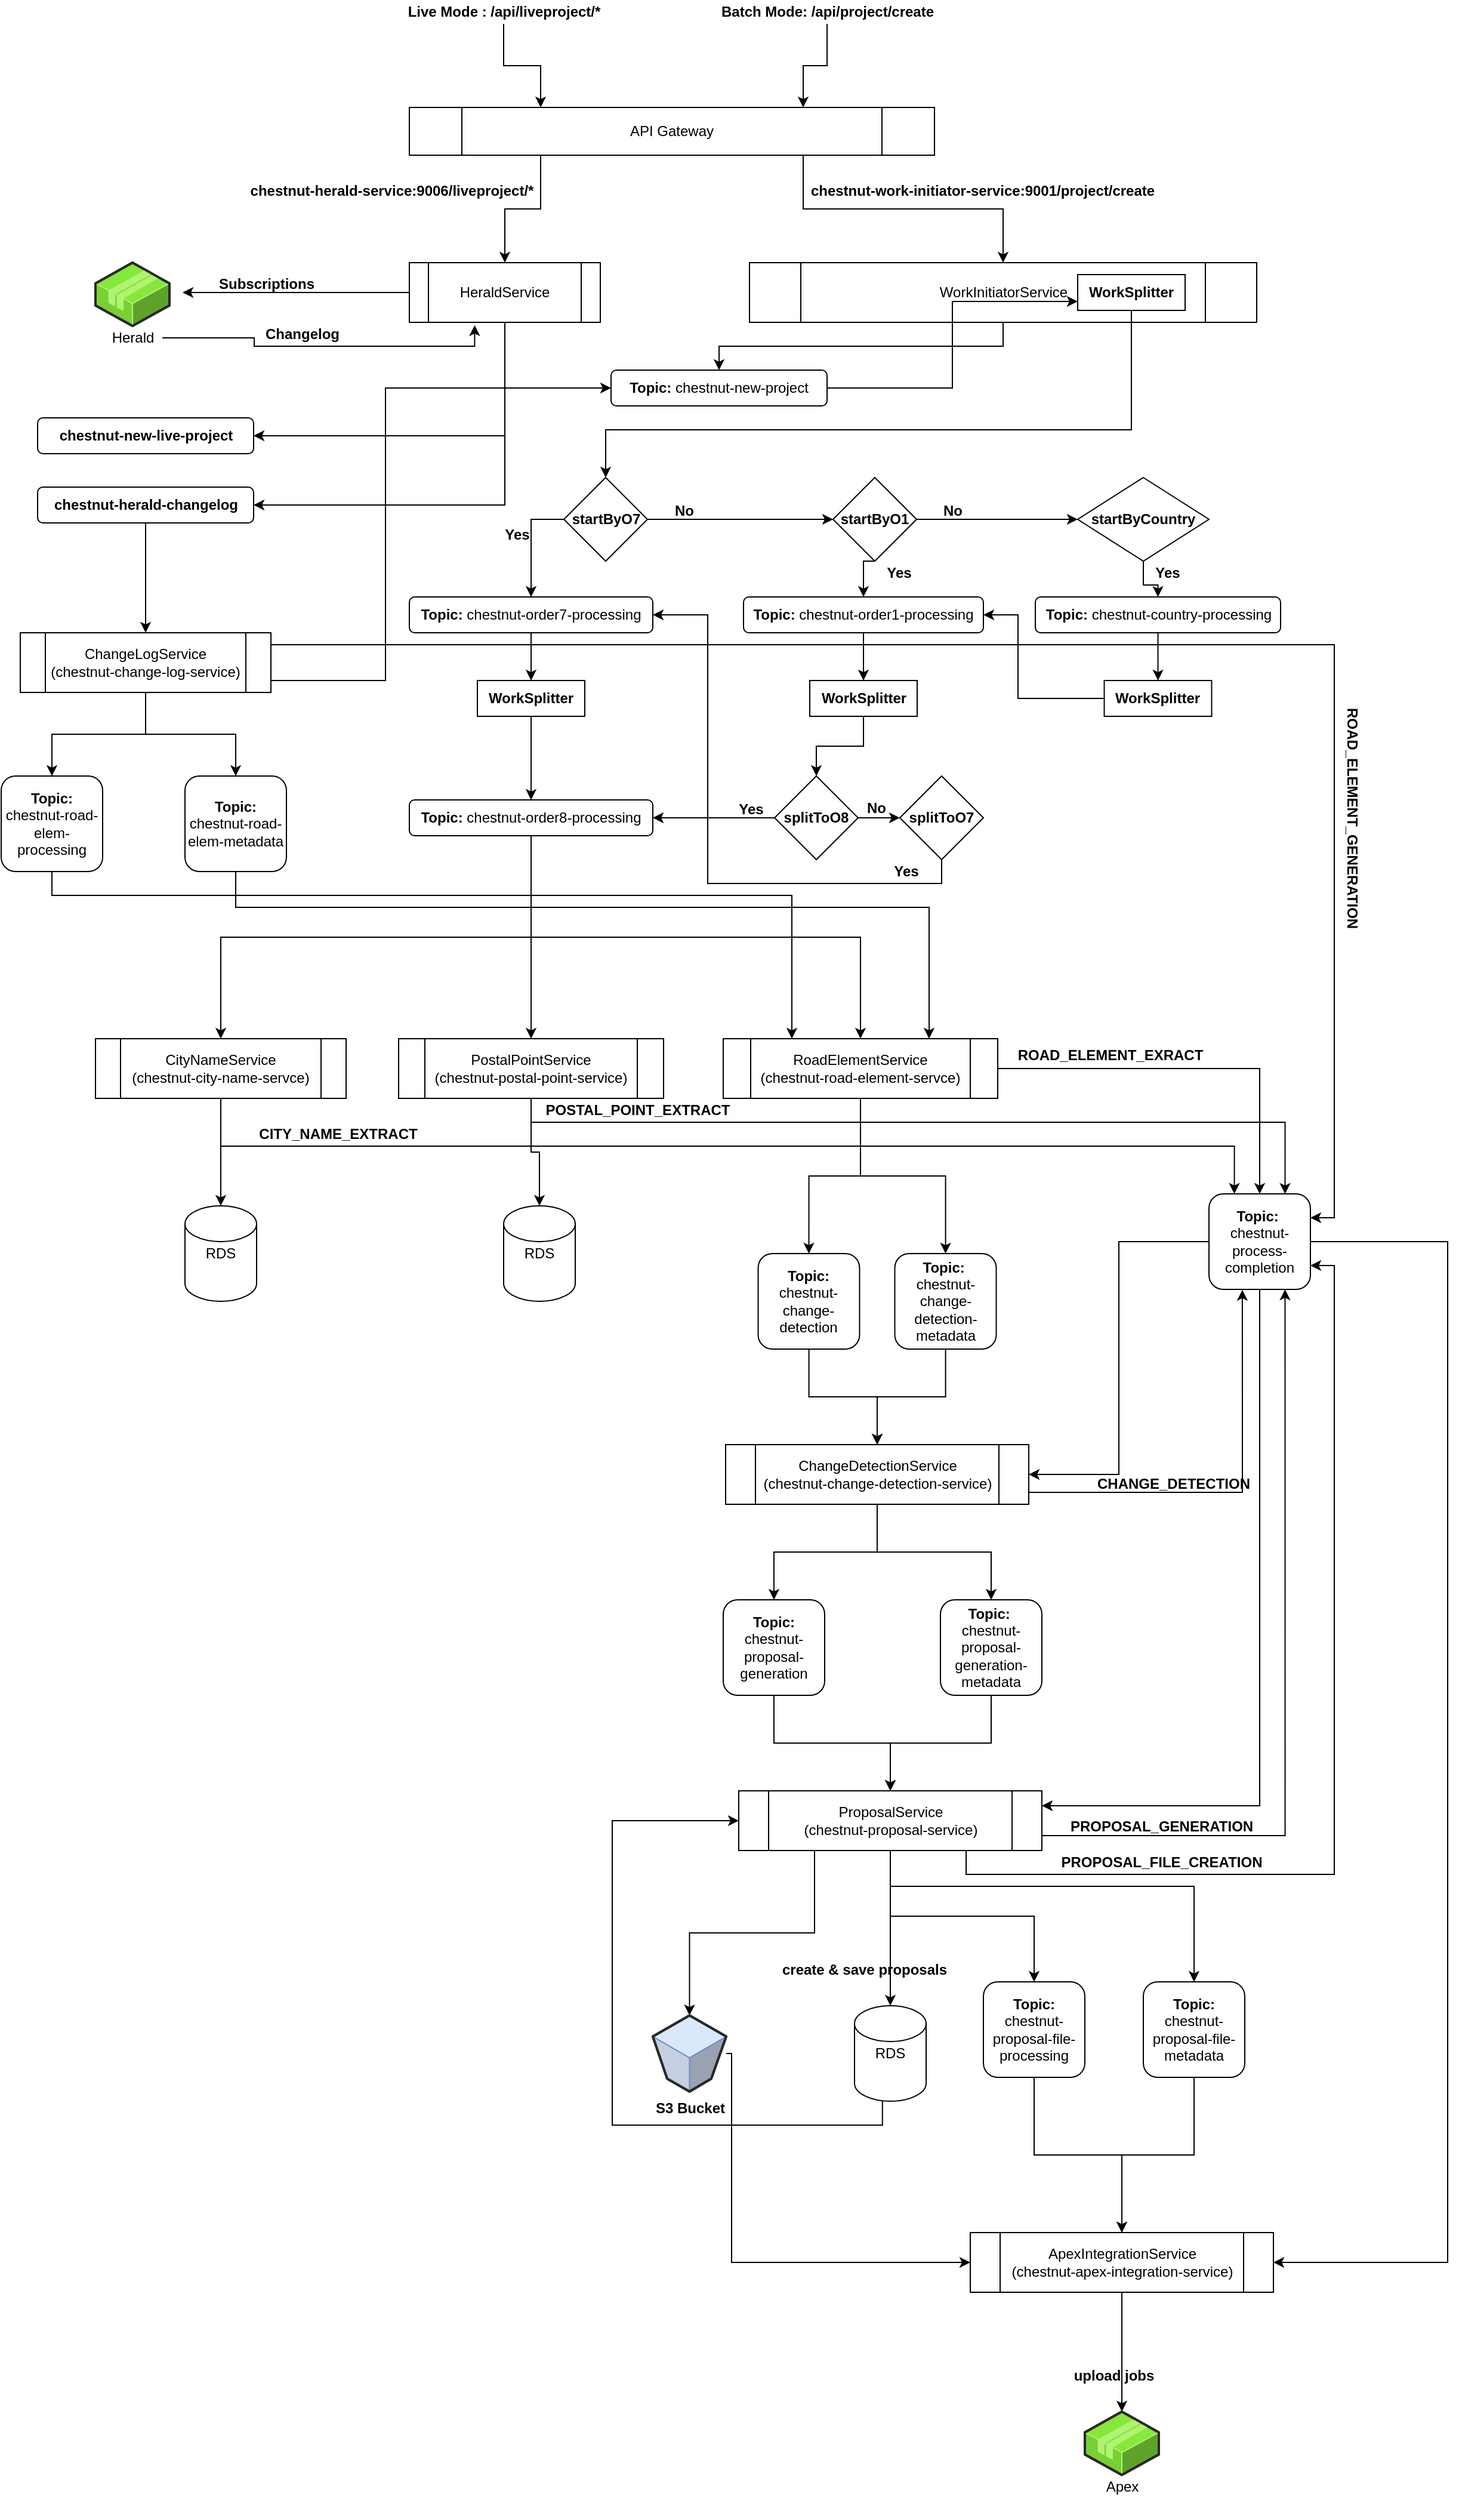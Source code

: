 <mxfile version="13.5.7" type="device"><diagram name="Page-1" id="5f0bae14-7c28-e335-631c-24af17079c00"><mxGraphModel dx="1038" dy="607" grid="1" gridSize="10" guides="1" tooltips="1" connect="1" arrows="1" fold="1" page="1" pageScale="1" pageWidth="1100" pageHeight="850" math="0" shadow="0"><root><mxCell id="0"/><mxCell id="1" parent="0"/><mxCell id="azd0sKbNdrtDORve2THm-22" style="edgeStyle=orthogonalEdgeStyle;rounded=0;orthogonalLoop=1;jettySize=auto;html=1;exitX=0.25;exitY=1;exitDx=0;exitDy=0;" edge="1" parent="1" source="azd0sKbNdrtDORve2THm-1" target="azd0sKbNdrtDORve2THm-17"><mxGeometry relative="1" as="geometry"/></mxCell><mxCell id="azd0sKbNdrtDORve2THm-23" style="edgeStyle=orthogonalEdgeStyle;rounded=0;orthogonalLoop=1;jettySize=auto;html=1;exitX=0.75;exitY=1;exitDx=0;exitDy=0;entryX=0.5;entryY=0;entryDx=0;entryDy=0;" edge="1" parent="1" source="azd0sKbNdrtDORve2THm-1" target="azd0sKbNdrtDORve2THm-16"><mxGeometry relative="1" as="geometry"/></mxCell><mxCell id="azd0sKbNdrtDORve2THm-1" value="API Gateway" style="shape=process;whiteSpace=wrap;html=1;backgroundOutline=1;" vertex="1" parent="1"><mxGeometry x="360" y="110" width="440" height="40" as="geometry"/></mxCell><mxCell id="azd0sKbNdrtDORve2THm-24" style="edgeStyle=orthogonalEdgeStyle;rounded=0;orthogonalLoop=1;jettySize=auto;html=1;entryX=0.75;entryY=0;entryDx=0;entryDy=0;" edge="1" parent="1" source="azd0sKbNdrtDORve2THm-14" target="azd0sKbNdrtDORve2THm-1"><mxGeometry relative="1" as="geometry"/></mxCell><mxCell id="azd0sKbNdrtDORve2THm-14" value="&lt;b&gt;Batch Mode: /api/project/create&lt;/b&gt;" style="text;html=1;align=center;verticalAlign=middle;resizable=0;points=[];autosize=1;" vertex="1" parent="1"><mxGeometry x="615" y="20" width="190" height="20" as="geometry"/></mxCell><mxCell id="azd0sKbNdrtDORve2THm-25" style="edgeStyle=orthogonalEdgeStyle;rounded=0;orthogonalLoop=1;jettySize=auto;html=1;entryX=0.25;entryY=0;entryDx=0;entryDy=0;" edge="1" parent="1" source="azd0sKbNdrtDORve2THm-15" target="azd0sKbNdrtDORve2THm-1"><mxGeometry relative="1" as="geometry"/></mxCell><mxCell id="azd0sKbNdrtDORve2THm-15" value="&lt;b&gt;Live Mode : /api/liveproject/*&lt;/b&gt;" style="text;html=1;align=center;verticalAlign=middle;resizable=0;points=[];autosize=1;" vertex="1" parent="1"><mxGeometry x="349" y="20" width="180" height="20" as="geometry"/></mxCell><mxCell id="azd0sKbNdrtDORve2THm-53" style="edgeStyle=orthogonalEdgeStyle;rounded=0;orthogonalLoop=1;jettySize=auto;html=1;exitX=0.5;exitY=1;exitDx=0;exitDy=0;entryX=0.5;entryY=0;entryDx=0;entryDy=0;" edge="1" parent="1" source="azd0sKbNdrtDORve2THm-16" target="azd0sKbNdrtDORve2THm-48"><mxGeometry relative="1" as="geometry"/></mxCell><mxCell id="azd0sKbNdrtDORve2THm-16" value="WorkInitiatorService" style="shape=process;whiteSpace=wrap;html=1;backgroundOutline=1;" vertex="1" parent="1"><mxGeometry x="645" y="240" width="425" height="50" as="geometry"/></mxCell><mxCell id="azd0sKbNdrtDORve2THm-44" style="edgeStyle=orthogonalEdgeStyle;rounded=0;orthogonalLoop=1;jettySize=auto;html=1;exitX=0.5;exitY=1;exitDx=0;exitDy=0;entryX=1;entryY=0.5;entryDx=0;entryDy=0;" edge="1" parent="1" source="azd0sKbNdrtDORve2THm-17" target="azd0sKbNdrtDORve2THm-43"><mxGeometry relative="1" as="geometry"/></mxCell><mxCell id="azd0sKbNdrtDORve2THm-51" style="edgeStyle=orthogonalEdgeStyle;rounded=0;orthogonalLoop=1;jettySize=auto;html=1;exitX=0.5;exitY=1;exitDx=0;exitDy=0;entryX=1;entryY=0.5;entryDx=0;entryDy=0;" edge="1" parent="1" source="azd0sKbNdrtDORve2THm-17" target="azd0sKbNdrtDORve2THm-49"><mxGeometry relative="1" as="geometry"/></mxCell><mxCell id="azd0sKbNdrtDORve2THm-196" style="edgeStyle=orthogonalEdgeStyle;curved=0;rounded=0;sketch=0;orthogonalLoop=1;jettySize=auto;html=1;" edge="1" parent="1" source="azd0sKbNdrtDORve2THm-17"><mxGeometry relative="1" as="geometry"><mxPoint x="170" y="265" as="targetPoint"/></mxGeometry></mxCell><mxCell id="azd0sKbNdrtDORve2THm-17" value="HeraldService" style="shape=process;whiteSpace=wrap;html=1;backgroundOutline=1;" vertex="1" parent="1"><mxGeometry x="360" y="240" width="160" height="50" as="geometry"/></mxCell><mxCell id="azd0sKbNdrtDORve2THm-26" value="&lt;b&gt;chestnut-herald-service:9006/liveproject/*&lt;/b&gt;" style="text;html=1;align=center;verticalAlign=middle;resizable=0;points=[];autosize=1;" vertex="1" parent="1"><mxGeometry x="220" y="170" width="250" height="20" as="geometry"/></mxCell><mxCell id="azd0sKbNdrtDORve2THm-27" value="&lt;b&gt;chestnut-work-initiator-service:9001/project/create&lt;/b&gt;" style="text;html=1;align=center;verticalAlign=middle;resizable=0;points=[];autosize=1;" vertex="1" parent="1"><mxGeometry x="690" y="170" width="300" height="20" as="geometry"/></mxCell><mxCell id="azd0sKbNdrtDORve2THm-100" value="" style="edgeStyle=orthogonalEdgeStyle;rounded=0;orthogonalLoop=1;jettySize=auto;html=1;" edge="1" parent="1" source="azd0sKbNdrtDORve2THm-29" target="azd0sKbNdrtDORve2THm-99"><mxGeometry relative="1" as="geometry"/></mxCell><mxCell id="azd0sKbNdrtDORve2THm-29" value="&lt;b&gt;Topic:&amp;nbsp;&lt;/b&gt;chestnut-country-processing" style="rounded=1;whiteSpace=wrap;html=1;" vertex="1" parent="1"><mxGeometry x="884.5" y="520" width="205.5" height="30" as="geometry"/></mxCell><mxCell id="azd0sKbNdrtDORve2THm-96" value="" style="edgeStyle=orthogonalEdgeStyle;rounded=0;orthogonalLoop=1;jettySize=auto;html=1;" edge="1" parent="1" source="azd0sKbNdrtDORve2THm-35" target="azd0sKbNdrtDORve2THm-95"><mxGeometry relative="1" as="geometry"/></mxCell><mxCell id="azd0sKbNdrtDORve2THm-35" value="&lt;b&gt;Topic: &lt;/b&gt;chestnut-order1-processing" style="rounded=1;whiteSpace=wrap;html=1;" vertex="1" parent="1"><mxGeometry x="640" y="520" width="201" height="30" as="geometry"/></mxCell><mxCell id="azd0sKbNdrtDORve2THm-81" value="" style="edgeStyle=orthogonalEdgeStyle;rounded=0;orthogonalLoop=1;jettySize=auto;html=1;" edge="1" parent="1" source="azd0sKbNdrtDORve2THm-36" target="azd0sKbNdrtDORve2THm-80"><mxGeometry relative="1" as="geometry"/></mxCell><mxCell id="azd0sKbNdrtDORve2THm-36" value="&lt;b&gt;Topic: &lt;/b&gt;chestnut-order7-processing" style="rounded=1;whiteSpace=wrap;html=1;" vertex="1" parent="1"><mxGeometry x="360" y="520" width="204" height="30" as="geometry"/></mxCell><mxCell id="azd0sKbNdrtDORve2THm-111" style="edgeStyle=orthogonalEdgeStyle;rounded=0;orthogonalLoop=1;jettySize=auto;html=1;" edge="1" parent="1" source="azd0sKbNdrtDORve2THm-38" target="azd0sKbNdrtDORve2THm-103"><mxGeometry relative="1" as="geometry"/></mxCell><mxCell id="azd0sKbNdrtDORve2THm-112" style="edgeStyle=orthogonalEdgeStyle;rounded=0;orthogonalLoop=1;jettySize=auto;html=1;exitX=0.5;exitY=1;exitDx=0;exitDy=0;" edge="1" parent="1" source="azd0sKbNdrtDORve2THm-38" target="azd0sKbNdrtDORve2THm-104"><mxGeometry relative="1" as="geometry"/></mxCell><mxCell id="azd0sKbNdrtDORve2THm-113" style="edgeStyle=orthogonalEdgeStyle;rounded=0;orthogonalLoop=1;jettySize=auto;html=1;exitX=0.5;exitY=1;exitDx=0;exitDy=0;" edge="1" parent="1" source="azd0sKbNdrtDORve2THm-38" target="azd0sKbNdrtDORve2THm-102"><mxGeometry relative="1" as="geometry"/></mxCell><mxCell id="azd0sKbNdrtDORve2THm-38" value="&lt;b&gt;Topic:&amp;nbsp;&lt;/b&gt;chestnut-order8-processing" style="rounded=1;whiteSpace=wrap;html=1;" vertex="1" parent="1"><mxGeometry x="360" y="690" width="204" height="30" as="geometry"/></mxCell><mxCell id="azd0sKbNdrtDORve2THm-201" style="edgeStyle=orthogonalEdgeStyle;curved=0;rounded=0;sketch=0;orthogonalLoop=1;jettySize=auto;html=1;entryX=0.5;entryY=0;entryDx=0;entryDy=0;" edge="1" parent="1" source="azd0sKbNdrtDORve2THm-43" target="azd0sKbNdrtDORve2THm-200"><mxGeometry relative="1" as="geometry"/></mxCell><mxCell id="azd0sKbNdrtDORve2THm-43" value="&lt;b&gt;chestnut-herald-changelog&lt;/b&gt;" style="rounded=1;whiteSpace=wrap;html=1;" vertex="1" parent="1"><mxGeometry x="48.5" y="428" width="181" height="30" as="geometry"/></mxCell><mxCell id="azd0sKbNdrtDORve2THm-59" style="edgeStyle=orthogonalEdgeStyle;rounded=0;orthogonalLoop=1;jettySize=auto;html=1;entryX=0;entryY=0.75;entryDx=0;entryDy=0;" edge="1" parent="1" source="azd0sKbNdrtDORve2THm-48" target="azd0sKbNdrtDORve2THm-58"><mxGeometry relative="1" as="geometry"/></mxCell><mxCell id="azd0sKbNdrtDORve2THm-48" value="&lt;b&gt;Topic:&lt;/b&gt; chestnut-new-project" style="rounded=1;whiteSpace=wrap;html=1;" vertex="1" parent="1"><mxGeometry x="529" y="330" width="181" height="30" as="geometry"/></mxCell><mxCell id="azd0sKbNdrtDORve2THm-49" value="&lt;b&gt;chestnut-new-live-project&lt;/b&gt;" style="rounded=1;whiteSpace=wrap;html=1;" vertex="1" parent="1"><mxGeometry x="48.5" y="370" width="181" height="30" as="geometry"/></mxCell><mxCell id="azd0sKbNdrtDORve2THm-66" style="edgeStyle=orthogonalEdgeStyle;rounded=0;orthogonalLoop=1;jettySize=auto;html=1;exitX=0.5;exitY=1;exitDx=0;exitDy=0;entryX=0.5;entryY=0;entryDx=0;entryDy=0;" edge="1" parent="1" source="azd0sKbNdrtDORve2THm-58" target="azd0sKbNdrtDORve2THm-60"><mxGeometry relative="1" as="geometry"><Array as="points"><mxPoint x="965" y="380"/><mxPoint x="525" y="380"/></Array></mxGeometry></mxCell><mxCell id="azd0sKbNdrtDORve2THm-58" value="&lt;b&gt;WorkSplitter&lt;/b&gt;" style="rounded=0;whiteSpace=wrap;html=1;" vertex="1" parent="1"><mxGeometry x="920" y="250" width="90" height="30" as="geometry"/></mxCell><mxCell id="azd0sKbNdrtDORve2THm-69" style="edgeStyle=orthogonalEdgeStyle;rounded=0;orthogonalLoop=1;jettySize=auto;html=1;entryX=0;entryY=0.5;entryDx=0;entryDy=0;" edge="1" parent="1" source="azd0sKbNdrtDORve2THm-60" target="azd0sKbNdrtDORve2THm-63"><mxGeometry relative="1" as="geometry"/></mxCell><mxCell id="azd0sKbNdrtDORve2THm-110" style="edgeStyle=orthogonalEdgeStyle;rounded=0;orthogonalLoop=1;jettySize=auto;html=1;exitX=0;exitY=0.5;exitDx=0;exitDy=0;" edge="1" parent="1" source="azd0sKbNdrtDORve2THm-60" target="azd0sKbNdrtDORve2THm-36"><mxGeometry relative="1" as="geometry"/></mxCell><mxCell id="azd0sKbNdrtDORve2THm-60" value="&lt;b&gt;startByO7&lt;/b&gt;" style="rhombus;whiteSpace=wrap;html=1;" vertex="1" parent="1"><mxGeometry x="489.5" y="420" width="70" height="70" as="geometry"/></mxCell><mxCell id="azd0sKbNdrtDORve2THm-70" style="edgeStyle=orthogonalEdgeStyle;rounded=0;orthogonalLoop=1;jettySize=auto;html=1;" edge="1" parent="1" source="azd0sKbNdrtDORve2THm-63" target="azd0sKbNdrtDORve2THm-64"><mxGeometry relative="1" as="geometry"/></mxCell><mxCell id="azd0sKbNdrtDORve2THm-71" style="edgeStyle=orthogonalEdgeStyle;rounded=0;orthogonalLoop=1;jettySize=auto;html=1;exitX=0.5;exitY=1;exitDx=0;exitDy=0;entryX=0.5;entryY=0;entryDx=0;entryDy=0;" edge="1" parent="1" source="azd0sKbNdrtDORve2THm-63" target="azd0sKbNdrtDORve2THm-35"><mxGeometry relative="1" as="geometry"/></mxCell><mxCell id="azd0sKbNdrtDORve2THm-63" value="&lt;b&gt;startByO1&lt;/b&gt;" style="rhombus;whiteSpace=wrap;html=1;" vertex="1" parent="1"><mxGeometry x="715" y="420" width="70" height="70" as="geometry"/></mxCell><mxCell id="azd0sKbNdrtDORve2THm-72" value="" style="edgeStyle=orthogonalEdgeStyle;rounded=0;orthogonalLoop=1;jettySize=auto;html=1;" edge="1" parent="1" source="azd0sKbNdrtDORve2THm-64" target="azd0sKbNdrtDORve2THm-29"><mxGeometry relative="1" as="geometry"/></mxCell><mxCell id="azd0sKbNdrtDORve2THm-64" value="&lt;b&gt;startByCountry&lt;/b&gt;" style="rhombus;whiteSpace=wrap;html=1;" vertex="1" parent="1"><mxGeometry x="920" y="420" width="110" height="70" as="geometry"/></mxCell><mxCell id="azd0sKbNdrtDORve2THm-73" value="&lt;b&gt;No&lt;/b&gt;" style="text;html=1;align=center;verticalAlign=middle;resizable=0;points=[];autosize=1;" vertex="1" parent="1"><mxGeometry x="575" y="438" width="30" height="20" as="geometry"/></mxCell><mxCell id="azd0sKbNdrtDORve2THm-74" value="&lt;b&gt;No&lt;/b&gt;" style="text;html=1;align=center;verticalAlign=middle;resizable=0;points=[];autosize=1;" vertex="1" parent="1"><mxGeometry x="800" y="438" width="30" height="20" as="geometry"/></mxCell><mxCell id="azd0sKbNdrtDORve2THm-75" value="&lt;b&gt;Yes&lt;/b&gt;" style="text;html=1;align=center;verticalAlign=middle;resizable=0;points=[];autosize=1;" vertex="1" parent="1"><mxGeometry x="430" y="458" width="40" height="20" as="geometry"/></mxCell><mxCell id="azd0sKbNdrtDORve2THm-76" value="&lt;b&gt;Yes&lt;/b&gt;" style="text;html=1;align=center;verticalAlign=middle;resizable=0;points=[];autosize=1;" vertex="1" parent="1"><mxGeometry x="750" y="490" width="40" height="20" as="geometry"/></mxCell><mxCell id="azd0sKbNdrtDORve2THm-77" value="&lt;b&gt;Yes&lt;/b&gt;" style="text;html=1;align=center;verticalAlign=middle;resizable=0;points=[];autosize=1;" vertex="1" parent="1"><mxGeometry x="975" y="490" width="40" height="20" as="geometry"/></mxCell><mxCell id="azd0sKbNdrtDORve2THm-82" value="" style="edgeStyle=orthogonalEdgeStyle;rounded=0;orthogonalLoop=1;jettySize=auto;html=1;" edge="1" parent="1" source="azd0sKbNdrtDORve2THm-80" target="azd0sKbNdrtDORve2THm-38"><mxGeometry relative="1" as="geometry"/></mxCell><mxCell id="azd0sKbNdrtDORve2THm-80" value="&lt;b&gt;WorkSplitter&lt;/b&gt;" style="rounded=0;whiteSpace=wrap;html=1;" vertex="1" parent="1"><mxGeometry x="417" y="590" width="90" height="30" as="geometry"/></mxCell><mxCell id="azd0sKbNdrtDORve2THm-87" value="" style="edgeStyle=orthogonalEdgeStyle;rounded=0;orthogonalLoop=1;jettySize=auto;html=1;" edge="1" parent="1" source="azd0sKbNdrtDORve2THm-83" target="azd0sKbNdrtDORve2THm-86"><mxGeometry relative="1" as="geometry"/></mxCell><mxCell id="azd0sKbNdrtDORve2THm-89" style="edgeStyle=orthogonalEdgeStyle;rounded=0;orthogonalLoop=1;jettySize=auto;html=1;entryX=1;entryY=0.5;entryDx=0;entryDy=0;" edge="1" parent="1" source="azd0sKbNdrtDORve2THm-83" target="azd0sKbNdrtDORve2THm-38"><mxGeometry relative="1" as="geometry"/></mxCell><mxCell id="azd0sKbNdrtDORve2THm-83" value="&lt;b&gt;splitToO8&lt;/b&gt;" style="rhombus;whiteSpace=wrap;html=1;" vertex="1" parent="1"><mxGeometry x="666" y="670" width="70" height="70" as="geometry"/></mxCell><mxCell id="azd0sKbNdrtDORve2THm-90" style="edgeStyle=orthogonalEdgeStyle;rounded=0;orthogonalLoop=1;jettySize=auto;html=1;entryX=1;entryY=0.5;entryDx=0;entryDy=0;" edge="1" parent="1" source="azd0sKbNdrtDORve2THm-86" target="azd0sKbNdrtDORve2THm-36"><mxGeometry relative="1" as="geometry"><Array as="points"><mxPoint x="806" y="760"/><mxPoint x="610" y="760"/><mxPoint x="610" y="535"/></Array></mxGeometry></mxCell><mxCell id="azd0sKbNdrtDORve2THm-86" value="&lt;b&gt;splitToO7&lt;/b&gt;" style="rhombus;whiteSpace=wrap;html=1;" vertex="1" parent="1"><mxGeometry x="771" y="670" width="70" height="70" as="geometry"/></mxCell><mxCell id="azd0sKbNdrtDORve2THm-91" value="&lt;b&gt;Yes&lt;/b&gt;" style="text;html=1;align=center;verticalAlign=middle;resizable=0;points=[];autosize=1;" vertex="1" parent="1"><mxGeometry x="626" y="688" width="40" height="20" as="geometry"/></mxCell><mxCell id="azd0sKbNdrtDORve2THm-93" value="&lt;b&gt;No&lt;/b&gt;" style="text;html=1;align=center;verticalAlign=middle;resizable=0;points=[];autosize=1;" vertex="1" parent="1"><mxGeometry x="736" y="687" width="30" height="20" as="geometry"/></mxCell><mxCell id="azd0sKbNdrtDORve2THm-94" value="&lt;b&gt;Yes&lt;/b&gt;" style="text;html=1;align=center;verticalAlign=middle;resizable=0;points=[];autosize=1;" vertex="1" parent="1"><mxGeometry x="756" y="740" width="40" height="20" as="geometry"/></mxCell><mxCell id="azd0sKbNdrtDORve2THm-98" style="edgeStyle=orthogonalEdgeStyle;rounded=0;orthogonalLoop=1;jettySize=auto;html=1;exitX=0.5;exitY=1;exitDx=0;exitDy=0;entryX=0.5;entryY=0;entryDx=0;entryDy=0;" edge="1" parent="1" source="azd0sKbNdrtDORve2THm-95" target="azd0sKbNdrtDORve2THm-83"><mxGeometry relative="1" as="geometry"/></mxCell><mxCell id="azd0sKbNdrtDORve2THm-95" value="&lt;b&gt;WorkSplitter&lt;/b&gt;" style="rounded=0;whiteSpace=wrap;html=1;" vertex="1" parent="1"><mxGeometry x="695.5" y="590" width="90" height="30" as="geometry"/></mxCell><mxCell id="azd0sKbNdrtDORve2THm-101" style="edgeStyle=orthogonalEdgeStyle;rounded=0;orthogonalLoop=1;jettySize=auto;html=1;entryX=1;entryY=0.5;entryDx=0;entryDy=0;" edge="1" parent="1" source="azd0sKbNdrtDORve2THm-99" target="azd0sKbNdrtDORve2THm-35"><mxGeometry relative="1" as="geometry"><Array as="points"><mxPoint x="870" y="605"/><mxPoint x="870" y="535"/></Array></mxGeometry></mxCell><mxCell id="azd0sKbNdrtDORve2THm-99" value="&lt;b&gt;WorkSplitter&lt;/b&gt;" style="rounded=0;whiteSpace=wrap;html=1;" vertex="1" parent="1"><mxGeometry x="942.25" y="590" width="90" height="30" as="geometry"/></mxCell><mxCell id="azd0sKbNdrtDORve2THm-157" style="edgeStyle=orthogonalEdgeStyle;rounded=0;orthogonalLoop=1;jettySize=auto;html=1;entryX=0.25;entryY=0;entryDx=0;entryDy=0;" edge="1" parent="1" source="azd0sKbNdrtDORve2THm-102" target="azd0sKbNdrtDORve2THm-118"><mxGeometry relative="1" as="geometry"><Array as="points"><mxPoint x="202" y="980"/><mxPoint x="1051" y="980"/></Array></mxGeometry></mxCell><mxCell id="azd0sKbNdrtDORve2THm-159" style="edgeStyle=orthogonalEdgeStyle;rounded=0;orthogonalLoop=1;jettySize=auto;html=1;" edge="1" parent="1" source="azd0sKbNdrtDORve2THm-102" target="azd0sKbNdrtDORve2THm-148"><mxGeometry relative="1" as="geometry"/></mxCell><mxCell id="azd0sKbNdrtDORve2THm-102" value="CityNameService&lt;br&gt;(chestnut-city-name-servce)" style="shape=process;whiteSpace=wrap;html=1;backgroundOutline=1;" vertex="1" parent="1"><mxGeometry x="97" y="890" width="210" height="50" as="geometry"/></mxCell><mxCell id="azd0sKbNdrtDORve2THm-156" style="edgeStyle=orthogonalEdgeStyle;rounded=0;orthogonalLoop=1;jettySize=auto;html=1;entryX=0.75;entryY=0;entryDx=0;entryDy=0;" edge="1" parent="1" source="azd0sKbNdrtDORve2THm-103" target="azd0sKbNdrtDORve2THm-118"><mxGeometry relative="1" as="geometry"><Array as="points"><mxPoint x="462" y="960"/><mxPoint x="1094" y="960"/></Array></mxGeometry></mxCell><mxCell id="azd0sKbNdrtDORve2THm-158" style="edgeStyle=orthogonalEdgeStyle;rounded=0;orthogonalLoop=1;jettySize=auto;html=1;" edge="1" parent="1" source="azd0sKbNdrtDORve2THm-103" target="azd0sKbNdrtDORve2THm-149"><mxGeometry relative="1" as="geometry"/></mxCell><mxCell id="azd0sKbNdrtDORve2THm-103" value="PostalPointService&lt;br&gt;(chestnut-postal-point-service)" style="shape=process;whiteSpace=wrap;html=1;backgroundOutline=1;" vertex="1" parent="1"><mxGeometry x="351" y="890" width="222" height="50" as="geometry"/></mxCell><mxCell id="azd0sKbNdrtDORve2THm-119" style="edgeStyle=orthogonalEdgeStyle;rounded=0;orthogonalLoop=1;jettySize=auto;html=1;entryX=0.5;entryY=0;entryDx=0;entryDy=0;" edge="1" parent="1" source="azd0sKbNdrtDORve2THm-104" target="azd0sKbNdrtDORve2THm-115"><mxGeometry relative="1" as="geometry"/></mxCell><mxCell id="azd0sKbNdrtDORve2THm-120" style="edgeStyle=orthogonalEdgeStyle;rounded=0;orthogonalLoop=1;jettySize=auto;html=1;" edge="1" parent="1" source="azd0sKbNdrtDORve2THm-104" target="azd0sKbNdrtDORve2THm-116"><mxGeometry relative="1" as="geometry"/></mxCell><mxCell id="azd0sKbNdrtDORve2THm-153" style="edgeStyle=orthogonalEdgeStyle;rounded=0;orthogonalLoop=1;jettySize=auto;html=1;" edge="1" parent="1" source="azd0sKbNdrtDORve2THm-104" target="azd0sKbNdrtDORve2THm-118"><mxGeometry relative="1" as="geometry"/></mxCell><mxCell id="azd0sKbNdrtDORve2THm-104" value="RoadElementService&lt;br&gt;(chestnut-road-element-servce)" style="shape=process;whiteSpace=wrap;html=1;backgroundOutline=1;" vertex="1" parent="1"><mxGeometry x="623" y="890" width="230" height="50" as="geometry"/></mxCell><mxCell id="azd0sKbNdrtDORve2THm-126" style="edgeStyle=orthogonalEdgeStyle;rounded=0;orthogonalLoop=1;jettySize=auto;html=1;" edge="1" parent="1" source="azd0sKbNdrtDORve2THm-115" target="azd0sKbNdrtDORve2THm-122"><mxGeometry relative="1" as="geometry"/></mxCell><mxCell id="azd0sKbNdrtDORve2THm-115" value="&lt;b&gt;Topic: &lt;/b&gt;chestnut-change-detection" style="rounded=1;whiteSpace=wrap;html=1;" vertex="1" parent="1"><mxGeometry x="652.25" y="1070" width="85" height="80" as="geometry"/></mxCell><mxCell id="azd0sKbNdrtDORve2THm-125" style="edgeStyle=orthogonalEdgeStyle;rounded=0;orthogonalLoop=1;jettySize=auto;html=1;" edge="1" parent="1" source="azd0sKbNdrtDORve2THm-116" target="azd0sKbNdrtDORve2THm-122"><mxGeometry relative="1" as="geometry"/></mxCell><mxCell id="azd0sKbNdrtDORve2THm-116" value="&lt;b&gt;Topic:&amp;nbsp;&lt;br&gt;&lt;/b&gt;chestnut-change-detection-metadata" style="rounded=1;whiteSpace=wrap;html=1;" vertex="1" parent="1"><mxGeometry x="766.75" y="1070" width="85" height="80" as="geometry"/></mxCell><mxCell id="azd0sKbNdrtDORve2THm-160" style="edgeStyle=orthogonalEdgeStyle;rounded=0;orthogonalLoop=1;jettySize=auto;html=1;entryX=1;entryY=0.5;entryDx=0;entryDy=0;" edge="1" parent="1" source="azd0sKbNdrtDORve2THm-118" target="azd0sKbNdrtDORve2THm-122"><mxGeometry relative="1" as="geometry"/></mxCell><mxCell id="azd0sKbNdrtDORve2THm-173" style="edgeStyle=orthogonalEdgeStyle;rounded=0;orthogonalLoop=1;jettySize=auto;html=1;entryX=1;entryY=0.25;entryDx=0;entryDy=0;" edge="1" parent="1" source="azd0sKbNdrtDORve2THm-118" target="azd0sKbNdrtDORve2THm-131"><mxGeometry relative="1" as="geometry"><Array as="points"><mxPoint x="1073" y="1533"/></Array></mxGeometry></mxCell><mxCell id="azd0sKbNdrtDORve2THm-184" style="edgeStyle=orthogonalEdgeStyle;rounded=0;orthogonalLoop=1;jettySize=auto;html=1;entryX=1;entryY=0.5;entryDx=0;entryDy=0;" edge="1" parent="1" source="azd0sKbNdrtDORve2THm-118" target="azd0sKbNdrtDORve2THm-179"><mxGeometry relative="1" as="geometry"><Array as="points"><mxPoint x="1230" y="1060"/><mxPoint x="1230" y="1915"/></Array></mxGeometry></mxCell><mxCell id="azd0sKbNdrtDORve2THm-118" value="&lt;b&gt;Topic:&amp;nbsp;&lt;br&gt;&lt;/b&gt;chestnut-process-completion" style="rounded=1;whiteSpace=wrap;html=1;" vertex="1" parent="1"><mxGeometry x="1030" y="1020" width="85" height="80" as="geometry"/></mxCell><mxCell id="azd0sKbNdrtDORve2THm-161" style="edgeStyle=orthogonalEdgeStyle;rounded=0;orthogonalLoop=1;jettySize=auto;html=1;" edge="1" parent="1" source="azd0sKbNdrtDORve2THm-122" target="azd0sKbNdrtDORve2THm-132"><mxGeometry relative="1" as="geometry"/></mxCell><mxCell id="azd0sKbNdrtDORve2THm-162" style="edgeStyle=orthogonalEdgeStyle;rounded=0;orthogonalLoop=1;jettySize=auto;html=1;" edge="1" parent="1" source="azd0sKbNdrtDORve2THm-122" target="azd0sKbNdrtDORve2THm-133"><mxGeometry relative="1" as="geometry"/></mxCell><mxCell id="azd0sKbNdrtDORve2THm-163" style="edgeStyle=orthogonalEdgeStyle;rounded=0;orthogonalLoop=1;jettySize=auto;html=1;entryX=0.329;entryY=1.005;entryDx=0;entryDy=0;entryPerimeter=0;" edge="1" parent="1" source="azd0sKbNdrtDORve2THm-122" target="azd0sKbNdrtDORve2THm-118"><mxGeometry relative="1" as="geometry"><Array as="points"><mxPoint x="1058" y="1270"/></Array></mxGeometry></mxCell><mxCell id="azd0sKbNdrtDORve2THm-122" value="ChangeDetectionService&lt;br&gt;(chestnut-change-detection-service)" style="shape=process;whiteSpace=wrap;html=1;backgroundOutline=1;" vertex="1" parent="1"><mxGeometry x="625" y="1230" width="254" height="50" as="geometry"/></mxCell><mxCell id="azd0sKbNdrtDORve2THm-142" style="edgeStyle=orthogonalEdgeStyle;rounded=0;orthogonalLoop=1;jettySize=auto;html=1;" edge="1" parent="1" source="azd0sKbNdrtDORve2THm-131" target="azd0sKbNdrtDORve2THm-141"><mxGeometry relative="1" as="geometry"/></mxCell><mxCell id="azd0sKbNdrtDORve2THm-172" style="edgeStyle=orthogonalEdgeStyle;rounded=0;orthogonalLoop=1;jettySize=auto;html=1;exitX=1;exitY=0.75;exitDx=0;exitDy=0;entryX=0.75;entryY=1;entryDx=0;entryDy=0;" edge="1" parent="1" source="azd0sKbNdrtDORve2THm-131" target="azd0sKbNdrtDORve2THm-118"><mxGeometry relative="1" as="geometry"/></mxCell><mxCell id="azd0sKbNdrtDORve2THm-177" style="edgeStyle=orthogonalEdgeStyle;rounded=0;orthogonalLoop=1;jettySize=auto;html=1;" edge="1" parent="1" source="azd0sKbNdrtDORve2THm-131" target="azd0sKbNdrtDORve2THm-175"><mxGeometry relative="1" as="geometry"/></mxCell><mxCell id="azd0sKbNdrtDORve2THm-178" style="edgeStyle=orthogonalEdgeStyle;rounded=0;orthogonalLoop=1;jettySize=auto;html=1;entryX=0.5;entryY=0;entryDx=0;entryDy=0;" edge="1" parent="1" source="azd0sKbNdrtDORve2THm-131" target="azd0sKbNdrtDORve2THm-176"><mxGeometry relative="1" as="geometry"><Array as="points"><mxPoint x="763" y="1600"/><mxPoint x="1018" y="1600"/></Array></mxGeometry></mxCell><mxCell id="azd0sKbNdrtDORve2THm-182" style="edgeStyle=orthogonalEdgeStyle;rounded=0;orthogonalLoop=1;jettySize=auto;html=1;exitX=0.75;exitY=1;exitDx=0;exitDy=0;entryX=1;entryY=0.75;entryDx=0;entryDy=0;" edge="1" parent="1" source="azd0sKbNdrtDORve2THm-131" target="azd0sKbNdrtDORve2THm-118"><mxGeometry relative="1" as="geometry"/></mxCell><mxCell id="azd0sKbNdrtDORve2THm-187" style="edgeStyle=orthogonalEdgeStyle;rounded=0;orthogonalLoop=1;jettySize=auto;html=1;entryX=0.39;entryY=0.995;entryDx=0;entryDy=0;entryPerimeter=0;startArrow=classic;startFill=1;endArrow=none;endFill=0;" edge="1" parent="1" source="azd0sKbNdrtDORve2THm-131" target="azd0sKbNdrtDORve2THm-141"><mxGeometry relative="1" as="geometry"><Array as="points"><mxPoint x="530" y="1545"/><mxPoint x="530" y="1800"/><mxPoint x="756" y="1800"/></Array></mxGeometry></mxCell><mxCell id="azd0sKbNdrtDORve2THm-188" style="edgeStyle=orthogonalEdgeStyle;rounded=0;orthogonalLoop=1;jettySize=auto;html=1;exitX=0.25;exitY=1;exitDx=0;exitDy=0;startArrow=none;startFill=0;" edge="1" parent="1" source="azd0sKbNdrtDORve2THm-131" target="azd0sKbNdrtDORve2THm-185"><mxGeometry relative="1" as="geometry"/></mxCell><mxCell id="azd0sKbNdrtDORve2THm-131" value="ProposalService&lt;br&gt;(chestnut-proposal-service)" style="shape=process;whiteSpace=wrap;html=1;backgroundOutline=1;" vertex="1" parent="1"><mxGeometry x="636" y="1520" width="254" height="50" as="geometry"/></mxCell><mxCell id="azd0sKbNdrtDORve2THm-165" style="edgeStyle=orthogonalEdgeStyle;rounded=0;orthogonalLoop=1;jettySize=auto;html=1;entryX=0.5;entryY=0;entryDx=0;entryDy=0;" edge="1" parent="1" source="azd0sKbNdrtDORve2THm-132" target="azd0sKbNdrtDORve2THm-131"><mxGeometry relative="1" as="geometry"/></mxCell><mxCell id="azd0sKbNdrtDORve2THm-132" value="&lt;b&gt;Topic: &lt;/b&gt;chestnut-proposal-generation" style="rounded=1;whiteSpace=wrap;html=1;" vertex="1" parent="1"><mxGeometry x="623" y="1360" width="85" height="80" as="geometry"/></mxCell><mxCell id="azd0sKbNdrtDORve2THm-166" style="edgeStyle=orthogonalEdgeStyle;rounded=0;orthogonalLoop=1;jettySize=auto;html=1;" edge="1" parent="1" source="azd0sKbNdrtDORve2THm-133" target="azd0sKbNdrtDORve2THm-131"><mxGeometry relative="1" as="geometry"/></mxCell><mxCell id="azd0sKbNdrtDORve2THm-133" value="&lt;b&gt;Topic:&amp;nbsp;&lt;/b&gt;&lt;br&gt;chestnut-proposal-generation-metadata" style="rounded=1;whiteSpace=wrap;html=1;" vertex="1" parent="1"><mxGeometry x="805" y="1360" width="85" height="80" as="geometry"/></mxCell><mxCell id="azd0sKbNdrtDORve2THm-141" value="RDS" style="shape=cylinder2;whiteSpace=wrap;html=1;boundedLbl=1;backgroundOutline=1;size=15;" vertex="1" parent="1"><mxGeometry x="733" y="1700" width="60" height="80" as="geometry"/></mxCell><mxCell id="azd0sKbNdrtDORve2THm-143" value="&lt;b&gt;create &amp;amp; save proposals&lt;/b&gt;" style="text;html=1;align=center;verticalAlign=middle;resizable=0;points=[];autosize=1;" vertex="1" parent="1"><mxGeometry x="665.5" y="1660" width="150" height="20" as="geometry"/></mxCell><mxCell id="azd0sKbNdrtDORve2THm-148" value="RDS" style="shape=cylinder2;whiteSpace=wrap;html=1;boundedLbl=1;backgroundOutline=1;size=15;" vertex="1" parent="1"><mxGeometry x="172" y="1030" width="60" height="80" as="geometry"/></mxCell><mxCell id="azd0sKbNdrtDORve2THm-149" value="RDS" style="shape=cylinder2;whiteSpace=wrap;html=1;boundedLbl=1;backgroundOutline=1;size=15;" vertex="1" parent="1"><mxGeometry x="439" y="1030" width="60" height="80" as="geometry"/></mxCell><mxCell id="azd0sKbNdrtDORve2THm-167" value="&lt;b&gt;CITY_NAME_EXTRACT&lt;/b&gt;" style="text;html=1;align=center;verticalAlign=middle;resizable=0;points=[];autosize=1;" vertex="1" parent="1"><mxGeometry x="225" y="960" width="150" height="20" as="geometry"/></mxCell><mxCell id="azd0sKbNdrtDORve2THm-168" value="&lt;b&gt;POSTAL_POINT_EXTRACT&lt;/b&gt;" style="text;html=1;align=center;verticalAlign=middle;resizable=0;points=[];autosize=1;" vertex="1" parent="1"><mxGeometry x="466" y="940" width="170" height="20" as="geometry"/></mxCell><mxCell id="azd0sKbNdrtDORve2THm-169" value="&lt;b&gt;ROAD_ELEMENT_EXRACT&lt;/b&gt;" style="text;html=1;align=center;verticalAlign=middle;resizable=0;points=[];autosize=1;" vertex="1" parent="1"><mxGeometry x="862.25" y="894" width="170" height="20" as="geometry"/></mxCell><mxCell id="azd0sKbNdrtDORve2THm-170" value="&lt;b&gt;CHANGE_DETECTION&lt;/b&gt;" style="text;html=1;align=center;verticalAlign=middle;resizable=0;points=[];autosize=1;" vertex="1" parent="1"><mxGeometry x="930" y="1253" width="140" height="20" as="geometry"/></mxCell><mxCell id="azd0sKbNdrtDORve2THm-174" value="&lt;b&gt;PROPOSAL_GENERATION&lt;/b&gt;" style="text;html=1;align=center;verticalAlign=middle;resizable=0;points=[];autosize=1;" vertex="1" parent="1"><mxGeometry x="905" y="1540" width="170" height="20" as="geometry"/></mxCell><mxCell id="azd0sKbNdrtDORve2THm-180" style="edgeStyle=orthogonalEdgeStyle;rounded=0;orthogonalLoop=1;jettySize=auto;html=1;" edge="1" parent="1" source="azd0sKbNdrtDORve2THm-175" target="azd0sKbNdrtDORve2THm-179"><mxGeometry relative="1" as="geometry"/></mxCell><mxCell id="azd0sKbNdrtDORve2THm-175" value="&lt;b&gt;Topic: &lt;/b&gt;chestnut-proposal-file-processing" style="rounded=1;whiteSpace=wrap;html=1;" vertex="1" parent="1"><mxGeometry x="841" y="1680" width="85" height="80" as="geometry"/></mxCell><mxCell id="azd0sKbNdrtDORve2THm-181" style="edgeStyle=orthogonalEdgeStyle;rounded=0;orthogonalLoop=1;jettySize=auto;html=1;" edge="1" parent="1" source="azd0sKbNdrtDORve2THm-176" target="azd0sKbNdrtDORve2THm-179"><mxGeometry relative="1" as="geometry"/></mxCell><mxCell id="azd0sKbNdrtDORve2THm-176" value="&lt;b&gt;Topic: &lt;/b&gt;chestnut-proposal-file-metadata" style="rounded=1;whiteSpace=wrap;html=1;" vertex="1" parent="1"><mxGeometry x="975" y="1680" width="85" height="80" as="geometry"/></mxCell><mxCell id="azd0sKbNdrtDORve2THm-192" style="edgeStyle=orthogonalEdgeStyle;curved=0;rounded=0;sketch=0;orthogonalLoop=1;jettySize=auto;html=1;" edge="1" parent="1" source="azd0sKbNdrtDORve2THm-179" target="azd0sKbNdrtDORve2THm-190"><mxGeometry relative="1" as="geometry"/></mxCell><mxCell id="azd0sKbNdrtDORve2THm-179" value="ApexIntegrationService&lt;br&gt;(chestnut-apex-integration-service)" style="shape=process;whiteSpace=wrap;html=1;backgroundOutline=1;" vertex="1" parent="1"><mxGeometry x="830" y="1890" width="254" height="50" as="geometry"/></mxCell><mxCell id="azd0sKbNdrtDORve2THm-183" value="&lt;b&gt;PROPOSAL_FILE_CREATION&lt;/b&gt;" style="text;html=1;align=center;verticalAlign=middle;resizable=0;points=[];autosize=1;" vertex="1" parent="1"><mxGeometry x="900" y="1570" width="180" height="20" as="geometry"/></mxCell><mxCell id="azd0sKbNdrtDORve2THm-189" style="edgeStyle=orthogonalEdgeStyle;curved=0;rounded=0;sketch=0;orthogonalLoop=1;jettySize=auto;html=1;entryX=0;entryY=0.5;entryDx=0;entryDy=0;" edge="1" parent="1" source="azd0sKbNdrtDORve2THm-185" target="azd0sKbNdrtDORve2THm-179"><mxGeometry relative="1" as="geometry"><Array as="points"><mxPoint x="630" y="1740"/><mxPoint x="630" y="1915"/></Array></mxGeometry></mxCell><mxCell id="azd0sKbNdrtDORve2THm-185" value="&lt;b&gt;S3 Bucket&lt;/b&gt;" style="verticalLabelPosition=bottom;html=1;verticalAlign=top;strokeWidth=1;align=center;outlineConnect=0;dashed=0;outlineConnect=0;shape=mxgraph.aws3d.s3Bucket;aspect=fixed;fillColor=#dae8fc;strokeColor=#6c8ebf;" vertex="1" parent="1"><mxGeometry x="564" y="1708.1" width="61.5" height="63.8" as="geometry"/></mxCell><mxCell id="azd0sKbNdrtDORve2THm-190" value="" style="verticalLabelPosition=bottom;html=1;verticalAlign=top;strokeWidth=1;align=center;outlineConnect=0;dashed=0;outlineConnect=0;shape=mxgraph.aws3d.application2;fillColor=#86E83A;strokeColor=#B0F373;aspect=fixed;rounded=0;sketch=0;" vertex="1" parent="1"><mxGeometry x="926" y="2040" width="62" height="53" as="geometry"/></mxCell><mxCell id="azd0sKbNdrtDORve2THm-191" value="Apex" style="text;html=1;align=center;verticalAlign=middle;resizable=0;points=[];autosize=1;" vertex="1" parent="1"><mxGeometry x="937" y="2093" width="40" height="20" as="geometry"/></mxCell><mxCell id="azd0sKbNdrtDORve2THm-193" value="&lt;b&gt;upload jobs&lt;/b&gt;" style="text;html=1;align=center;verticalAlign=middle;resizable=0;points=[];autosize=1;" vertex="1" parent="1"><mxGeometry x="910" y="2000" width="80" height="20" as="geometry"/></mxCell><mxCell id="azd0sKbNdrtDORve2THm-194" value="" style="verticalLabelPosition=bottom;html=1;verticalAlign=top;strokeWidth=1;align=center;outlineConnect=0;dashed=0;outlineConnect=0;shape=mxgraph.aws3d.application2;fillColor=#86E83A;strokeColor=#B0F373;aspect=fixed;rounded=0;sketch=0;" vertex="1" parent="1"><mxGeometry x="97" y="240" width="62" height="53" as="geometry"/></mxCell><mxCell id="azd0sKbNdrtDORve2THm-198" style="edgeStyle=orthogonalEdgeStyle;curved=0;rounded=0;sketch=0;orthogonalLoop=1;jettySize=auto;html=1;entryX=0.342;entryY=1.048;entryDx=0;entryDy=0;entryPerimeter=0;" edge="1" parent="1" source="azd0sKbNdrtDORve2THm-195" target="azd0sKbNdrtDORve2THm-17"><mxGeometry relative="1" as="geometry"><Array as="points"><mxPoint x="230" y="303"/><mxPoint x="230" y="310"/><mxPoint x="415" y="310"/></Array></mxGeometry></mxCell><mxCell id="azd0sKbNdrtDORve2THm-195" value="Herald" style="text;html=1;align=center;verticalAlign=middle;resizable=0;points=[];autosize=1;" vertex="1" parent="1"><mxGeometry x="103" y="293" width="50" height="20" as="geometry"/></mxCell><mxCell id="azd0sKbNdrtDORve2THm-197" value="&lt;b&gt;Subscriptions&lt;/b&gt;" style="text;html=1;align=center;verticalAlign=middle;resizable=0;points=[];autosize=1;" vertex="1" parent="1"><mxGeometry x="190" y="248" width="100" height="20" as="geometry"/></mxCell><mxCell id="azd0sKbNdrtDORve2THm-199" value="&lt;b&gt;Changelog&lt;/b&gt;" style="text;html=1;align=center;verticalAlign=middle;resizable=0;points=[];autosize=1;" vertex="1" parent="1"><mxGeometry x="230" y="290" width="80" height="20" as="geometry"/></mxCell><mxCell id="azd0sKbNdrtDORve2THm-202" style="edgeStyle=orthogonalEdgeStyle;curved=0;rounded=0;sketch=0;orthogonalLoop=1;jettySize=auto;html=1;entryX=0;entryY=0.5;entryDx=0;entryDy=0;" edge="1" parent="1" source="azd0sKbNdrtDORve2THm-200" target="azd0sKbNdrtDORve2THm-48"><mxGeometry relative="1" as="geometry"><Array as="points"><mxPoint x="340" y="590"/><mxPoint x="340" y="345"/></Array></mxGeometry></mxCell><mxCell id="azd0sKbNdrtDORve2THm-205" style="edgeStyle=orthogonalEdgeStyle;curved=0;rounded=0;sketch=0;orthogonalLoop=1;jettySize=auto;html=1;entryX=1;entryY=0.25;entryDx=0;entryDy=0;" edge="1" parent="1" source="azd0sKbNdrtDORve2THm-200" target="azd0sKbNdrtDORve2THm-118"><mxGeometry relative="1" as="geometry"><Array as="points"><mxPoint x="1135" y="560"/><mxPoint x="1135" y="1040"/></Array></mxGeometry></mxCell><mxCell id="azd0sKbNdrtDORve2THm-208" style="edgeStyle=orthogonalEdgeStyle;curved=0;rounded=0;sketch=0;orthogonalLoop=1;jettySize=auto;html=1;entryX=0.5;entryY=0;entryDx=0;entryDy=0;" edge="1" parent="1" source="azd0sKbNdrtDORve2THm-200" target="azd0sKbNdrtDORve2THm-203"><mxGeometry relative="1" as="geometry"/></mxCell><mxCell id="azd0sKbNdrtDORve2THm-210" style="edgeStyle=orthogonalEdgeStyle;curved=0;rounded=0;sketch=0;orthogonalLoop=1;jettySize=auto;html=1;entryX=0.5;entryY=0;entryDx=0;entryDy=0;" edge="1" parent="1" source="azd0sKbNdrtDORve2THm-200" target="azd0sKbNdrtDORve2THm-209"><mxGeometry relative="1" as="geometry"/></mxCell><mxCell id="azd0sKbNdrtDORve2THm-200" value="ChangeLogService&lt;br&gt;(chestnut-change-log-service)" style="shape=process;whiteSpace=wrap;html=1;backgroundOutline=1;" vertex="1" parent="1"><mxGeometry x="34" y="550" width="210" height="50" as="geometry"/></mxCell><mxCell id="azd0sKbNdrtDORve2THm-212" style="edgeStyle=orthogonalEdgeStyle;curved=0;rounded=0;sketch=0;orthogonalLoop=1;jettySize=auto;html=1;entryX=0.25;entryY=0;entryDx=0;entryDy=0;" edge="1" parent="1" source="azd0sKbNdrtDORve2THm-203" target="azd0sKbNdrtDORve2THm-104"><mxGeometry relative="1" as="geometry"><Array as="points"><mxPoint x="61" y="770"/><mxPoint x="681" y="770"/></Array></mxGeometry></mxCell><mxCell id="azd0sKbNdrtDORve2THm-203" value="&lt;b&gt;Topic: &lt;/b&gt;chestnut-road-elem-processing" style="rounded=1;whiteSpace=wrap;html=1;" vertex="1" parent="1"><mxGeometry x="18" y="670" width="85" height="80" as="geometry"/></mxCell><mxCell id="azd0sKbNdrtDORve2THm-206" value="&lt;b&gt;ROAD_ELEMENT_GENERATION&lt;/b&gt;" style="text;html=1;align=center;verticalAlign=middle;resizable=0;points=[];autosize=1;rotation=90;" vertex="1" parent="1"><mxGeometry x="1050" y="695" width="200" height="20" as="geometry"/></mxCell><mxCell id="azd0sKbNdrtDORve2THm-211" style="edgeStyle=orthogonalEdgeStyle;curved=0;rounded=0;sketch=0;orthogonalLoop=1;jettySize=auto;html=1;entryX=0.75;entryY=0;entryDx=0;entryDy=0;" edge="1" parent="1" source="azd0sKbNdrtDORve2THm-209" target="azd0sKbNdrtDORve2THm-104"><mxGeometry relative="1" as="geometry"><Array as="points"><mxPoint x="215" y="780"/><mxPoint x="796" y="780"/></Array></mxGeometry></mxCell><mxCell id="azd0sKbNdrtDORve2THm-209" value="&lt;b&gt;Topic: &lt;/b&gt;chestnut-road-elem-metadata" style="rounded=1;whiteSpace=wrap;html=1;" vertex="1" parent="1"><mxGeometry x="172" y="670" width="85" height="80" as="geometry"/></mxCell></root></mxGraphModel></diagram></mxfile>